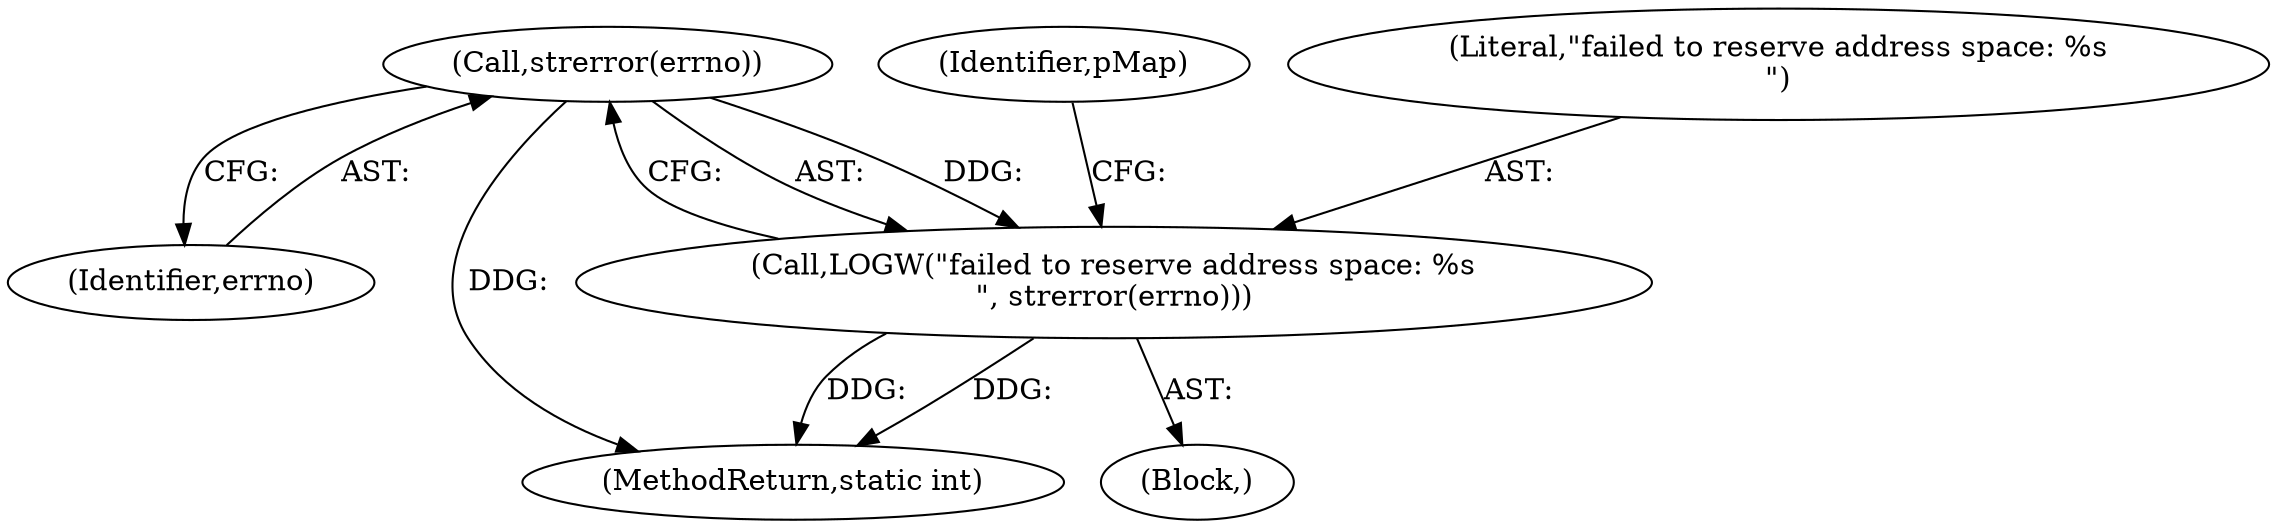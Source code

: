 digraph "0_Android_28a566f7731b4cb76d2a9ba16d997ac5aeb07dad@API" {
"1000259" [label="(Call,strerror(errno))"];
"1000257" [label="(Call,LOGW(\"failed to reserve address space: %s\n\", strerror(errno)))"];
"1000263" [label="(Identifier,pMap)"];
"1000260" [label="(Identifier,errno)"];
"1000259" [label="(Call,strerror(errno))"];
"1000475" [label="(MethodReturn,static int)"];
"1000258" [label="(Literal,\"failed to reserve address space: %s\n\")"];
"1000257" [label="(Call,LOGW(\"failed to reserve address space: %s\n\", strerror(errno)))"];
"1000256" [label="(Block,)"];
"1000259" -> "1000257"  [label="AST: "];
"1000259" -> "1000260"  [label="CFG: "];
"1000260" -> "1000259"  [label="AST: "];
"1000257" -> "1000259"  [label="CFG: "];
"1000259" -> "1000475"  [label="DDG: "];
"1000259" -> "1000257"  [label="DDG: "];
"1000257" -> "1000256"  [label="AST: "];
"1000258" -> "1000257"  [label="AST: "];
"1000263" -> "1000257"  [label="CFG: "];
"1000257" -> "1000475"  [label="DDG: "];
"1000257" -> "1000475"  [label="DDG: "];
}
